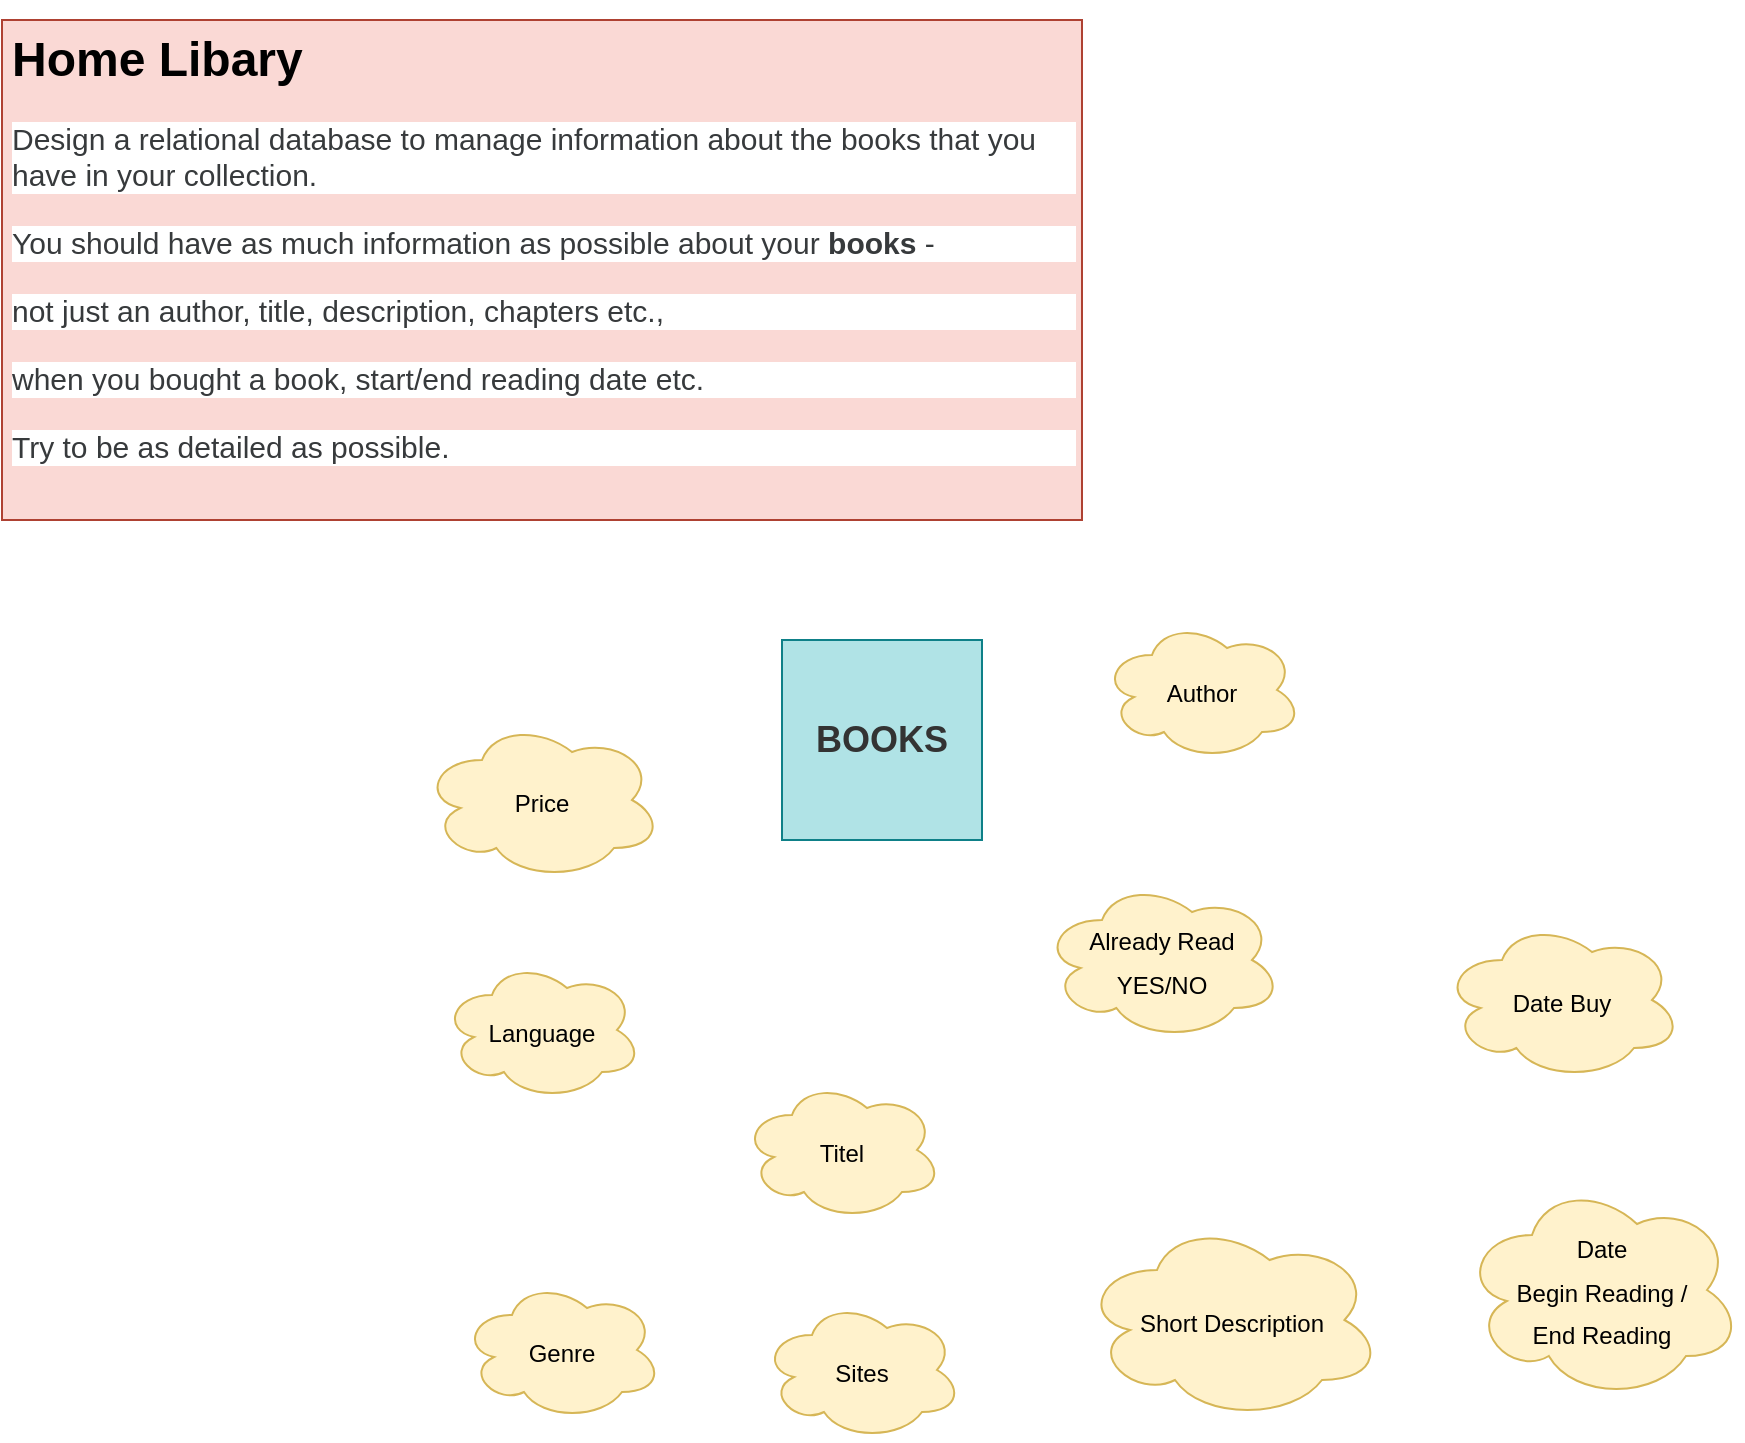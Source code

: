 <mxfile>
    <diagram id="HenpkjOuhH86n6sDkL9H" name="Page-1">
        <mxGraphModel dx="548" dy="450" grid="1" gridSize="10" guides="1" tooltips="1" connect="1" arrows="1" fold="1" page="1" pageScale="1" pageWidth="1169" pageHeight="1654" math="0" shadow="0">
            <root>
                <mxCell id="0"/>
                <mxCell id="1" parent="0"/>
                <mxCell id="2" value="&lt;h1&gt;&lt;font color=&quot;#000000&quot;&gt;Home Libary&lt;/font&gt;&lt;/h1&gt;&lt;div&gt;&lt;p dir=&quot;ltr&quot; style=&quot;box-sizing: border-box ; margin-top: 0px ; margin-bottom: 1rem ; color: rgb(55 , 58 , 60) ; font-family: , &amp;#34;blinkmacsystemfont&amp;#34; , &amp;#34;segoe ui&amp;#34; , &amp;#34;roboto&amp;#34; , &amp;#34;helvetica neue&amp;#34; , &amp;#34;arial&amp;#34; , sans-serif , &amp;#34;apple color emoji&amp;#34; , &amp;#34;segoe ui emoji&amp;#34; , &amp;#34;segoe ui symbol&amp;#34; ; font-size: 15px ; background-color: rgb(255 , 255 , 255)&quot;&gt;Design a relational database to manage information about the books that you have in your collection.&amp;nbsp;&lt;/p&gt;&lt;p dir=&quot;ltr&quot; style=&quot;box-sizing: border-box ; margin-top: 0px ; margin-bottom: 1rem ; color: rgb(55 , 58 , 60) ; font-family: , &amp;#34;blinkmacsystemfont&amp;#34; , &amp;#34;segoe ui&amp;#34; , &amp;#34;roboto&amp;#34; , &amp;#34;helvetica neue&amp;#34; , &amp;#34;arial&amp;#34; , sans-serif , &amp;#34;apple color emoji&amp;#34; , &amp;#34;segoe ui emoji&amp;#34; , &amp;#34;segoe ui symbol&amp;#34; ; font-size: 15px ; background-color: rgb(255 , 255 , 255)&quot;&gt;You should have as much information as possible&amp;nbsp;about your&amp;nbsp;&lt;span style=&quot;box-sizing: border-box ; font-weight: bolder&quot;&gt;books&lt;/span&gt;&amp;nbsp;-&amp;nbsp;&lt;/p&gt;&lt;p dir=&quot;ltr&quot; style=&quot;box-sizing: border-box ; margin-top: 0px ; margin-bottom: 1rem ; color: rgb(55 , 58 , 60) ; font-family: , &amp;#34;blinkmacsystemfont&amp;#34; , &amp;#34;segoe ui&amp;#34; , &amp;#34;roboto&amp;#34; , &amp;#34;helvetica neue&amp;#34; , &amp;#34;arial&amp;#34; , sans-serif , &amp;#34;apple color emoji&amp;#34; , &amp;#34;segoe ui emoji&amp;#34; , &amp;#34;segoe ui symbol&amp;#34; ; font-size: 15px ; background-color: rgb(255 , 255 , 255)&quot;&gt;not just an author, title, description, chapters etc.,&amp;nbsp;&lt;/p&gt;&lt;p dir=&quot;ltr&quot; style=&quot;box-sizing: border-box ; margin-top: 0px ; margin-bottom: 1rem ; color: rgb(55 , 58 , 60) ; font-family: , &amp;#34;blinkmacsystemfont&amp;#34; , &amp;#34;segoe ui&amp;#34; , &amp;#34;roboto&amp;#34; , &amp;#34;helvetica neue&amp;#34; , &amp;#34;arial&amp;#34; , sans-serif , &amp;#34;apple color emoji&amp;#34; , &amp;#34;segoe ui emoji&amp;#34; , &amp;#34;segoe ui symbol&amp;#34; ; font-size: 15px ; background-color: rgb(255 , 255 , 255)&quot;&gt;when you bought a book, start/end reading date etc.&amp;nbsp;&lt;/p&gt;&lt;p dir=&quot;ltr&quot; style=&quot;box-sizing: border-box ; margin-top: 0px ; margin-bottom: 1rem ; color: rgb(55 , 58 , 60) ; font-family: , &amp;#34;blinkmacsystemfont&amp;#34; , &amp;#34;segoe ui&amp;#34; , &amp;#34;roboto&amp;#34; , &amp;#34;helvetica neue&amp;#34; , &amp;#34;arial&amp;#34; , sans-serif , &amp;#34;apple color emoji&amp;#34; , &amp;#34;segoe ui emoji&amp;#34; , &amp;#34;segoe ui symbol&amp;#34; ; font-size: 15px ; background-color: rgb(255 , 255 , 255)&quot;&gt;Try to be as detailed as possible.&lt;/p&gt;&lt;/div&gt;" style="text;html=1;strokeColor=#ae4132;fillColor=#fad9d5;spacing=5;spacingTop=-20;whiteSpace=wrap;overflow=hidden;rounded=0;" vertex="1" parent="1">
                    <mxGeometry x="10" y="20" width="540" height="250" as="geometry"/>
                </mxCell>
                <mxCell id="4" value="&lt;b&gt;&lt;font color=&quot;#333333&quot; style=&quot;font-size: 18px&quot;&gt;BOOKS&lt;/font&gt;&lt;/b&gt;" style="whiteSpace=wrap;html=1;aspect=fixed;fillColor=#b0e3e6;strokeColor=#0e8088;" vertex="1" parent="1">
                    <mxGeometry x="400" y="330" width="100" height="100" as="geometry"/>
                </mxCell>
                <mxCell id="5" value="&lt;font color=&quot;#000000&quot; style=&quot;font-size: 12px&quot;&gt;Titel&lt;/font&gt;" style="ellipse;shape=cloud;whiteSpace=wrap;html=1;fontSize=18;fillColor=#fff2cc;strokeColor=#d6b656;" vertex="1" parent="1">
                    <mxGeometry x="380" y="550" width="100" height="70" as="geometry"/>
                </mxCell>
                <mxCell id="6" value="&lt;font color=&quot;#000000&quot; style=&quot;font-size: 12px&quot;&gt;Sites&lt;/font&gt;" style="ellipse;shape=cloud;whiteSpace=wrap;html=1;fontSize=18;fillColor=#fff2cc;strokeColor=#d6b656;" vertex="1" parent="1">
                    <mxGeometry x="390" y="660" width="100" height="70" as="geometry"/>
                </mxCell>
                <mxCell id="7" value="&lt;font color=&quot;#000000&quot; style=&quot;font-size: 12px&quot;&gt;Genre&lt;/font&gt;" style="ellipse;shape=cloud;whiteSpace=wrap;html=1;fontSize=18;fillColor=#fff2cc;strokeColor=#d6b656;" vertex="1" parent="1">
                    <mxGeometry x="240" y="650" width="100" height="70" as="geometry"/>
                </mxCell>
                <mxCell id="8" value="&lt;font color=&quot;#000000&quot; style=&quot;font-size: 12px&quot;&gt;Author&lt;/font&gt;" style="ellipse;shape=cloud;whiteSpace=wrap;html=1;fontSize=18;fillColor=#fff2cc;strokeColor=#d6b656;" vertex="1" parent="1">
                    <mxGeometry x="560" y="320" width="100" height="70" as="geometry"/>
                </mxCell>
                <mxCell id="9" value="&lt;font color=&quot;#000000&quot; style=&quot;font-size: 12px&quot;&gt;Language&lt;/font&gt;" style="ellipse;shape=cloud;whiteSpace=wrap;html=1;fontSize=18;fillColor=#fff2cc;strokeColor=#d6b656;" vertex="1" parent="1">
                    <mxGeometry x="230" y="490" width="100" height="70" as="geometry"/>
                </mxCell>
                <mxCell id="10" value="&lt;font color=&quot;#000000&quot; style=&quot;font-size: 12px&quot;&gt;Already Read&lt;br&gt;YES/NO&lt;br&gt;&lt;/font&gt;" style="ellipse;shape=cloud;whiteSpace=wrap;html=1;fontSize=18;fillColor=#fff2cc;strokeColor=#d6b656;" vertex="1" parent="1">
                    <mxGeometry x="530" y="450" width="120" height="80" as="geometry"/>
                </mxCell>
                <mxCell id="11" value="&lt;font color=&quot;#000000&quot; style=&quot;font-size: 12px&quot;&gt;Price&lt;/font&gt;" style="ellipse;shape=cloud;whiteSpace=wrap;html=1;fontSize=18;fillColor=#fff2cc;strokeColor=#d6b656;" vertex="1" parent="1">
                    <mxGeometry x="220" y="370" width="120" height="80" as="geometry"/>
                </mxCell>
                <mxCell id="12" value="&lt;font color=&quot;#000000&quot; style=&quot;font-size: 12px&quot;&gt;Short Description&lt;/font&gt;" style="ellipse;shape=cloud;whiteSpace=wrap;html=1;fontSize=18;fillColor=#fff2cc;strokeColor=#d6b656;" vertex="1" parent="1">
                    <mxGeometry x="550" y="620" width="150" height="100" as="geometry"/>
                </mxCell>
                <mxCell id="13" value="&lt;font color=&quot;#000000&quot; style=&quot;font-size: 12px&quot;&gt;Date Buy&lt;/font&gt;" style="ellipse;shape=cloud;whiteSpace=wrap;html=1;fontSize=18;fillColor=#fff2cc;strokeColor=#d6b656;" vertex="1" parent="1">
                    <mxGeometry x="730" y="470" width="120" height="80" as="geometry"/>
                </mxCell>
                <mxCell id="14" value="&lt;font color=&quot;#000000&quot; style=&quot;font-size: 12px&quot;&gt;Date &lt;br&gt;Begin Reading /&lt;br&gt;End Reading&lt;br&gt;&lt;/font&gt;" style="ellipse;shape=cloud;whiteSpace=wrap;html=1;fontSize=18;fillColor=#fff2cc;strokeColor=#d6b656;" vertex="1" parent="1">
                    <mxGeometry x="740" y="600" width="140" height="110" as="geometry"/>
                </mxCell>
            </root>
        </mxGraphModel>
    </diagram>
    <diagram id="1kTjymngZBb_Iq6XJ00q" name="Page-2">
        <mxGraphModel dx="1096" dy="900" grid="1" gridSize="10" guides="1" tooltips="1" connect="1" arrows="1" fold="1" page="1" pageScale="1" pageWidth="1169" pageHeight="1654" math="0" shadow="0">
            <root>
                <mxCell id="n1Qu1hJ-_STTZ0YmMJKK-0"/>
                <mxCell id="n1Qu1hJ-_STTZ0YmMJKK-1" parent="n1Qu1hJ-_STTZ0YmMJKK-0"/>
                <mxCell id="kx_WV3dqdnny8SOUB6KN-1" value="&lt;font color=&quot;#1a1a1a&quot; style=&quot;font-size: 14px&quot;&gt;Titel&lt;/font&gt;" style="rounded=1;whiteSpace=wrap;html=1;fontSize=12;fillColor=#dae8fc;strokeColor=#6c8ebf;" vertex="1" parent="n1Qu1hJ-_STTZ0YmMJKK-1">
                    <mxGeometry x="110" y="160" width="120" height="60" as="geometry"/>
                </mxCell>
                <mxCell id="kx_WV3dqdnny8SOUB6KN-2" value="&lt;font color=&quot;#1a1a1a&quot; style=&quot;font-size: 14px&quot;&gt;Genre&lt;/font&gt;" style="rounded=1;whiteSpace=wrap;html=1;fontSize=12;fillColor=#dae8fc;strokeColor=#6c8ebf;" vertex="1" parent="n1Qu1hJ-_STTZ0YmMJKK-1">
                    <mxGeometry x="430" y="270" width="90" height="50" as="geometry"/>
                </mxCell>
                <mxCell id="kx_WV3dqdnny8SOUB6KN-3" value="&lt;font color=&quot;#1a1a1a&quot; style=&quot;font-size: 14px&quot;&gt;Sites&lt;/font&gt;&lt;span style=&quot;color: rgba(0 , 0 , 0 , 0) ; font-family: monospace ; font-size: 0px&quot;&gt;%3CmxGraphModel%3E%3Croot%3E%3CmxCell%20id%3D%220%22%2F%3E%3CmxCell%20id%3D%221%22%20parent%3D%220%22%2F%3E%3CmxCell%20id%3D%222%22%20value%3D%22%26lt%3Bfont%20color%3D%26quot%3B%231a1a1a%26quot%3B%20style%3D%26quot%3Bfont-size%3A%2014px%26quot%3B%26gt%3BGenre%26lt%3B%2Ffont%26gt%3B%22%20style%3D%22rounded%3D1%3BwhiteSpace%3Dwrap%3Bhtml%3D1%3BfontSize%3D12%3BfillColor%3D%23dae8fc%3BstrokeColor%3D%236c8ebf%3B%22%20vertex%3D%221%22%20parent%3D%221%22%3E%3CmxGeometry%20x%3D%22180%22%20y%3D%22400%22%20width%3D%22120%22%20height%3D%2260%22%20as%3D%22geometry%22%2F%3E%3C%2FmxCell%3E%3C%2Froot%3E%3C%2FmxGraphModel%3E&lt;/span&gt;" style="rounded=1;whiteSpace=wrap;html=1;fontSize=12;fillColor=#dae8fc;strokeColor=#6c8ebf;" vertex="1" parent="n1Qu1hJ-_STTZ0YmMJKK-1">
                    <mxGeometry x="110" y="40" width="120" height="60" as="geometry"/>
                </mxCell>
                <mxCell id="kx_WV3dqdnny8SOUB6KN-4" value="&lt;font color=&quot;#1a1a1a&quot;&gt;&lt;span style=&quot;font-size: 14px&quot;&gt;Language&lt;/span&gt;&lt;/font&gt;" style="rounded=1;whiteSpace=wrap;html=1;fontSize=12;fillColor=#dae8fc;strokeColor=#6c8ebf;" vertex="1" parent="n1Qu1hJ-_STTZ0YmMJKK-1">
                    <mxGeometry x="230" y="440" width="120" height="60" as="geometry"/>
                </mxCell>
                <mxCell id="kx_WV3dqdnny8SOUB6KN-5" value="&lt;font color=&quot;#1a1a1a&quot; style=&quot;font-size: 14px&quot;&gt;Author&lt;/font&gt;" style="rounded=1;whiteSpace=wrap;html=1;fontSize=12;fillColor=#dae8fc;strokeColor=#6c8ebf;" vertex="1" parent="n1Qu1hJ-_STTZ0YmMJKK-1">
                    <mxGeometry x="600" y="265" width="100" height="60" as="geometry"/>
                </mxCell>
                <mxCell id="kx_WV3dqdnny8SOUB6KN-6" value="&lt;font color=&quot;#000000&quot; style=&quot;font-size: 18px&quot;&gt;&lt;b&gt;BOOKS&lt;/b&gt;&lt;/font&gt;" style="rounded=0;whiteSpace=wrap;html=1;fontSize=14;fillColor=#d5e8d4;strokeColor=#82b366;" vertex="1" parent="n1Qu1hJ-_STTZ0YmMJKK-1">
                    <mxGeometry x="400" y="90" width="210" height="60" as="geometry"/>
                </mxCell>
                <mxCell id="im_I5KNoebdM1wTorfE5-0" value="&lt;font color=&quot;#1a1a1a&quot; style=&quot;font-size: 14px&quot;&gt;Date of Buying&lt;/font&gt;" style="rounded=1;whiteSpace=wrap;html=1;fontSize=12;fillColor=#dae8fc;strokeColor=#6c8ebf;" vertex="1" parent="n1Qu1hJ-_STTZ0YmMJKK-1">
                    <mxGeometry x="510" y="370" width="120" height="60" as="geometry"/>
                </mxCell>
                <mxCell id="im_I5KNoebdM1wTorfE5-1" value="&lt;font color=&quot;#1a1a1a&quot; style=&quot;font-size: 14px&quot;&gt;Already Read&lt;br&gt;NO&amp;nbsp; &amp;nbsp; /&amp;nbsp; &amp;nbsp; YES&lt;br&gt;&lt;/font&gt;" style="rounded=1;whiteSpace=wrap;html=1;fontSize=12;fillColor=#dae8fc;strokeColor=#6c8ebf;" vertex="1" parent="n1Qu1hJ-_STTZ0YmMJKK-1">
                    <mxGeometry x="740" y="230" width="120" height="60" as="geometry"/>
                </mxCell>
                <mxCell id="im_I5KNoebdM1wTorfE5-2" value="&lt;font color=&quot;#1a1a1a&quot; style=&quot;font-size: 14px&quot;&gt;Begin Reading&lt;/font&gt;" style="rounded=1;whiteSpace=wrap;html=1;fontSize=12;fillColor=#dae8fc;strokeColor=#6c8ebf;" vertex="1" parent="n1Qu1hJ-_STTZ0YmMJKK-1">
                    <mxGeometry x="780" y="380" width="120" height="60" as="geometry"/>
                </mxCell>
                <mxCell id="dhLyWyU150zCy5NLqm3v-0" value="&lt;font color=&quot;#1a1a1a&quot; style=&quot;font-size: 14px&quot;&gt;End Reading&lt;/font&gt;" style="rounded=1;whiteSpace=wrap;html=1;fontSize=12;fillColor=#dae8fc;strokeColor=#6c8ebf;" vertex="1" parent="n1Qu1hJ-_STTZ0YmMJKK-1">
                    <mxGeometry x="930" y="380" width="120" height="60" as="geometry"/>
                </mxCell>
                <mxCell id="-JxmMBEwjDRst4lEu3KX-0" value="&lt;font color=&quot;#1a1a1a&quot; style=&quot;font-size: 14px&quot;&gt;Price&lt;/font&gt;" style="rounded=1;whiteSpace=wrap;html=1;fontSize=12;fillColor=#dae8fc;strokeColor=#6c8ebf;" vertex="1" parent="n1Qu1hJ-_STTZ0YmMJKK-1">
                    <mxGeometry x="270" y="270" width="100" height="60" as="geometry"/>
                </mxCell>
                <mxCell id="4GOZ3Etqj1ZcvLUydrQV-0" value="&lt;font color=&quot;#1a1a1a&quot; style=&quot;font-size: 14px&quot;&gt;Description&lt;/font&gt;" style="rounded=1;whiteSpace=wrap;html=1;fontSize=12;fillColor=#dae8fc;strokeColor=#6c8ebf;" vertex="1" parent="n1Qu1hJ-_STTZ0YmMJKK-1">
                    <mxGeometry x="110" y="270" width="120" height="60" as="geometry"/>
                </mxCell>
                <mxCell id="4GOZ3Etqj1ZcvLUydrQV-3" value="" style="endArrow=none;html=1;fontSize=18;fontColor=#000000;entryX=0.25;entryY=1;entryDx=0;entryDy=0;exitX=1;exitY=0;exitDx=0;exitDy=0;" edge="1" parent="n1Qu1hJ-_STTZ0YmMJKK-1" source="kx_WV3dqdnny8SOUB6KN-4" target="kx_WV3dqdnny8SOUB6KN-6">
                    <mxGeometry width="50" height="50" relative="1" as="geometry">
                        <mxPoint x="500" y="330" as="sourcePoint"/>
                        <mxPoint x="550" y="280" as="targetPoint"/>
                    </mxGeometry>
                </mxCell>
                <mxCell id="4GOZ3Etqj1ZcvLUydrQV-4" value="" style="endArrow=none;html=1;fontSize=18;fontColor=#000000;entryX=0;entryY=0.5;entryDx=0;entryDy=0;exitX=1;exitY=0.5;exitDx=0;exitDy=0;" edge="1" parent="n1Qu1hJ-_STTZ0YmMJKK-1" source="kx_WV3dqdnny8SOUB6KN-1" target="kx_WV3dqdnny8SOUB6KN-6">
                    <mxGeometry width="50" height="50" relative="1" as="geometry">
                        <mxPoint x="500" y="330" as="sourcePoint"/>
                        <mxPoint x="550" y="280" as="targetPoint"/>
                    </mxGeometry>
                </mxCell>
                <mxCell id="4GOZ3Etqj1ZcvLUydrQV-5" value="" style="endArrow=none;html=1;fontSize=18;fontColor=#000000;entryX=0;entryY=0;entryDx=0;entryDy=0;exitX=1;exitY=0.5;exitDx=0;exitDy=0;" edge="1" parent="n1Qu1hJ-_STTZ0YmMJKK-1" source="kx_WV3dqdnny8SOUB6KN-3" target="kx_WV3dqdnny8SOUB6KN-6">
                    <mxGeometry width="50" height="50" relative="1" as="geometry">
                        <mxPoint x="500" y="330" as="sourcePoint"/>
                        <mxPoint x="550" y="280" as="targetPoint"/>
                    </mxGeometry>
                </mxCell>
                <mxCell id="4GOZ3Etqj1ZcvLUydrQV-9" value="" style="endArrow=none;html=1;fontSize=18;fontColor=#000000;entryX=1;entryY=0.5;entryDx=0;entryDy=0;exitX=0;exitY=0.5;exitDx=0;exitDy=0;" edge="1" parent="n1Qu1hJ-_STTZ0YmMJKK-1" source="im_I5KNoebdM1wTorfE5-1" target="kx_WV3dqdnny8SOUB6KN-6">
                    <mxGeometry width="50" height="50" relative="1" as="geometry">
                        <mxPoint x="710" y="280" as="sourcePoint"/>
                        <mxPoint x="550" y="280" as="targetPoint"/>
                    </mxGeometry>
                </mxCell>
                <mxCell id="4GOZ3Etqj1ZcvLUydrQV-13" value="" style="endArrow=none;html=1;fontSize=18;fontColor=#000000;exitX=0.43;exitY=-0.049;exitDx=0;exitDy=0;entryX=0.75;entryY=1;entryDx=0;entryDy=0;exitPerimeter=0;" edge="1" parent="n1Qu1hJ-_STTZ0YmMJKK-1" source="im_I5KNoebdM1wTorfE5-2" target="im_I5KNoebdM1wTorfE5-1">
                    <mxGeometry width="50" height="50" relative="1" as="geometry">
                        <mxPoint x="800" y="410" as="sourcePoint"/>
                        <mxPoint x="850" y="360" as="targetPoint"/>
                    </mxGeometry>
                </mxCell>
                <mxCell id="4GOZ3Etqj1ZcvLUydrQV-15" value="" style="endArrow=none;html=1;fontSize=18;fontColor=#000000;entryX=0;entryY=0.5;entryDx=0;entryDy=0;exitX=1;exitY=0.5;exitDx=0;exitDy=0;" edge="1" parent="n1Qu1hJ-_STTZ0YmMJKK-1" source="im_I5KNoebdM1wTorfE5-2" target="dhLyWyU150zCy5NLqm3v-0">
                    <mxGeometry width="50" height="50" relative="1" as="geometry">
                        <mxPoint x="800" y="500" as="sourcePoint"/>
                        <mxPoint x="850" y="450" as="targetPoint"/>
                    </mxGeometry>
                </mxCell>
                <mxCell id="9ZC78yFTIYtZLuKwuV8W-0" value="" style="endArrow=none;html=1;fontSize=18;fontColor=#000000;entryX=0.5;entryY=1;entryDx=0;entryDy=0;exitX=0.5;exitY=0;exitDx=0;exitDy=0;" edge="1" parent="n1Qu1hJ-_STTZ0YmMJKK-1" source="4GOZ3Etqj1ZcvLUydrQV-0" target="kx_WV3dqdnny8SOUB6KN-1">
                    <mxGeometry width="50" height="50" relative="1" as="geometry">
                        <mxPoint x="170" y="330" as="sourcePoint"/>
                        <mxPoint x="220" y="280" as="targetPoint"/>
                    </mxGeometry>
                </mxCell>
                <mxCell id="9ZC78yFTIYtZLuKwuV8W-2" value="" style="endArrow=none;html=1;fontSize=18;fontColor=#000000;entryX=0.5;entryY=1;entryDx=0;entryDy=0;exitX=0.5;exitY=0;exitDx=0;exitDy=0;" edge="1" parent="n1Qu1hJ-_STTZ0YmMJKK-1" source="kx_WV3dqdnny8SOUB6KN-2" target="kx_WV3dqdnny8SOUB6KN-6">
                    <mxGeometry width="50" height="50" relative="1" as="geometry">
                        <mxPoint x="390" y="370" as="sourcePoint"/>
                        <mxPoint x="440" y="320" as="targetPoint"/>
                    </mxGeometry>
                </mxCell>
                <mxCell id="9ZC78yFTIYtZLuKwuV8W-3" value="" style="endArrow=none;html=1;fontSize=18;fontColor=#000000;entryX=0.864;entryY=1.09;entryDx=0;entryDy=0;entryPerimeter=0;exitX=0.5;exitY=0;exitDx=0;exitDy=0;" edge="1" parent="n1Qu1hJ-_STTZ0YmMJKK-1" source="kx_WV3dqdnny8SOUB6KN-5" target="kx_WV3dqdnny8SOUB6KN-6">
                    <mxGeometry width="50" height="50" relative="1" as="geometry">
                        <mxPoint x="620" y="450" as="sourcePoint"/>
                        <mxPoint x="670" y="400" as="targetPoint"/>
                    </mxGeometry>
                </mxCell>
                <mxCell id="p_K6gBgEPASXTNedQhEP-0" value="&lt;font color=&quot;#1a1a1a&quot; style=&quot;font-size: 14px&quot;&gt;ID&lt;/font&gt;" style="rounded=1;whiteSpace=wrap;html=1;fontSize=12;fillColor=#dae8fc;strokeColor=#6c8ebf;" vertex="1" parent="n1Qu1hJ-_STTZ0YmMJKK-1">
                    <mxGeometry x="730" y="30" width="120" height="60" as="geometry"/>
                </mxCell>
                <mxCell id="B7vuLBOPqybPZfca4F2c-2" value="" style="endArrow=none;html=1;fontSize=18;fontColor=#000000;entryX=0.5;entryY=0;entryDx=0;entryDy=0;exitX=0.684;exitY=1.02;exitDx=0;exitDy=0;exitPerimeter=0;" edge="1" parent="n1Qu1hJ-_STTZ0YmMJKK-1" source="kx_WV3dqdnny8SOUB6KN-6" target="im_I5KNoebdM1wTorfE5-0">
                    <mxGeometry width="50" height="50" relative="1" as="geometry">
                        <mxPoint x="570" y="300" as="sourcePoint"/>
                        <mxPoint x="610" y="230" as="targetPoint"/>
                    </mxGeometry>
                </mxCell>
                <mxCell id="B7vuLBOPqybPZfca4F2c-3" value="" style="endArrow=none;html=1;fontSize=18;fontColor=#000000;entryX=0.5;entryY=0;entryDx=0;entryDy=0;exitX=0;exitY=1;exitDx=0;exitDy=0;" edge="1" parent="n1Qu1hJ-_STTZ0YmMJKK-1" source="kx_WV3dqdnny8SOUB6KN-6" target="-JxmMBEwjDRst4lEu3KX-0">
                    <mxGeometry width="50" height="50" relative="1" as="geometry">
                        <mxPoint x="560" y="280" as="sourcePoint"/>
                        <mxPoint x="610" y="230" as="targetPoint"/>
                    </mxGeometry>
                </mxCell>
                <mxCell id="B7vuLBOPqybPZfca4F2c-5" value="" style="endArrow=none;html=1;fontSize=18;fontColor=#000000;entryX=0;entryY=0.5;entryDx=0;entryDy=0;exitX=1;exitY=0;exitDx=0;exitDy=0;" edge="1" parent="n1Qu1hJ-_STTZ0YmMJKK-1" source="kx_WV3dqdnny8SOUB6KN-6" target="p_K6gBgEPASXTNedQhEP-0">
                    <mxGeometry width="50" height="50" relative="1" as="geometry">
                        <mxPoint x="560" y="280" as="sourcePoint"/>
                        <mxPoint x="610" y="230" as="targetPoint"/>
                    </mxGeometry>
                </mxCell>
            </root>
        </mxGraphModel>
    </diagram>
    <diagram id="EwCHznwe1-hQoBKDN05o" name="Page-3">
        <mxGraphModel dx="548" dy="450" grid="1" gridSize="10" guides="1" tooltips="1" connect="1" arrows="1" fold="1" page="1" pageScale="1" pageWidth="1169" pageHeight="1654" math="0" shadow="0">
            <root>
                <mxCell id="_j3Az1iDDyXcTIOPBwBi-0"/>
                <mxCell id="_j3Az1iDDyXcTIOPBwBi-1" parent="_j3Az1iDDyXcTIOPBwBi-0"/>
                <mxCell id="_j3Az1iDDyXcTIOPBwBi-2" value="BOOK" style="swimlane;fontStyle=1;childLayout=stackLayout;horizontal=1;startSize=26;fillColor=#f8cecc;horizontalStack=0;resizeParent=1;resizeParentMax=0;resizeLast=0;collapsible=1;marginBottom=0;fontSize=18;strokeColor=#b85450;fontColor=#1A1A1A;" vertex="1" parent="_j3Az1iDDyXcTIOPBwBi-1">
                    <mxGeometry x="60" y="50" width="140" height="312" as="geometry"/>
                </mxCell>
                <mxCell id="_j3Az1iDDyXcTIOPBwBi-3" value="ID " style="text;strokeColor=#666666;fillColor=#f5f5f5;align=left;verticalAlign=top;spacingLeft=4;spacingRight=4;overflow=hidden;rotatable=0;points=[[0,0.5],[1,0.5]];portConstraint=eastwest;fontSize=18;fontColor=#333333;" vertex="1" parent="_j3Az1iDDyXcTIOPBwBi-2">
                    <mxGeometry y="26" width="140" height="26" as="geometry"/>
                </mxCell>
                <mxCell id="_j3Az1iDDyXcTIOPBwBi-4" value="Titel" style="text;strokeColor=#666666;fillColor=#f5f5f5;align=left;verticalAlign=top;spacingLeft=4;spacingRight=4;overflow=hidden;rotatable=0;points=[[0,0.5],[1,0.5]];portConstraint=eastwest;fontSize=18;fontColor=#333333;" vertex="1" parent="_j3Az1iDDyXcTIOPBwBi-2">
                    <mxGeometry y="52" width="140" height="26" as="geometry"/>
                </mxCell>
                <mxCell id="_j3Az1iDDyXcTIOPBwBi-5" value="Author" style="text;strokeColor=#666666;fillColor=#f5f5f5;align=left;verticalAlign=top;spacingLeft=4;spacingRight=4;overflow=hidden;rotatable=0;points=[[0,0.5],[1,0.5]];portConstraint=eastwest;fontSize=18;fontColor=#333333;" vertex="1" parent="_j3Az1iDDyXcTIOPBwBi-2">
                    <mxGeometry y="78" width="140" height="26" as="geometry"/>
                </mxCell>
                <mxCell id="jDUkez1FeH0Pu3cHVQa4-0" value="Genre" style="text;strokeColor=#666666;fillColor=#f5f5f5;align=left;verticalAlign=top;spacingLeft=4;spacingRight=4;overflow=hidden;rotatable=0;points=[[0,0.5],[1,0.5]];portConstraint=eastwest;fontSize=18;fontColor=#333333;" vertex="1" parent="_j3Az1iDDyXcTIOPBwBi-2">
                    <mxGeometry y="104" width="140" height="26" as="geometry"/>
                </mxCell>
                <mxCell id="jDUkez1FeH0Pu3cHVQa4-1" value="Sites" style="text;strokeColor=#666666;fillColor=#f5f5f5;align=left;verticalAlign=top;spacingLeft=4;spacingRight=4;overflow=hidden;rotatable=0;points=[[0,0.5],[1,0.5]];portConstraint=eastwest;fontSize=18;fontColor=#333333;" vertex="1" parent="_j3Az1iDDyXcTIOPBwBi-2">
                    <mxGeometry y="130" width="140" height="26" as="geometry"/>
                </mxCell>
                <mxCell id="jDUkez1FeH0Pu3cHVQa4-2" value="Language" style="text;strokeColor=#666666;fillColor=#f5f5f5;align=left;verticalAlign=top;spacingLeft=4;spacingRight=4;overflow=hidden;rotatable=0;points=[[0,0.5],[1,0.5]];portConstraint=eastwest;fontSize=18;fontColor=#333333;" vertex="1" parent="_j3Az1iDDyXcTIOPBwBi-2">
                    <mxGeometry y="156" width="140" height="26" as="geometry"/>
                </mxCell>
                <mxCell id="jDUkez1FeH0Pu3cHVQa4-3" value="Date Buying" style="text;strokeColor=#666666;fillColor=#f5f5f5;align=left;verticalAlign=top;spacingLeft=4;spacingRight=4;overflow=hidden;rotatable=0;points=[[0,0.5],[1,0.5]];portConstraint=eastwest;fontSize=18;fontColor=#333333;" vertex="1" parent="_j3Az1iDDyXcTIOPBwBi-2">
                    <mxGeometry y="182" width="140" height="26" as="geometry"/>
                </mxCell>
                <mxCell id="bnSOzxoLCjCOEVSZrrIF-0" value="Begin Reading" style="text;strokeColor=#666666;fillColor=#f5f5f5;align=left;verticalAlign=top;spacingLeft=4;spacingRight=4;overflow=hidden;rotatable=0;points=[[0,0.5],[1,0.5]];portConstraint=eastwest;fontSize=18;fontColor=#333333;" vertex="1" parent="_j3Az1iDDyXcTIOPBwBi-2">
                    <mxGeometry y="208" width="140" height="26" as="geometry"/>
                </mxCell>
                <mxCell id="bnSOzxoLCjCOEVSZrrIF-1" value="End Reading" style="text;strokeColor=#666666;fillColor=#f5f5f5;align=left;verticalAlign=top;spacingLeft=4;spacingRight=4;overflow=hidden;rotatable=0;points=[[0,0.5],[1,0.5]];portConstraint=eastwest;fontSize=18;fontColor=#333333;" vertex="1" parent="_j3Az1iDDyXcTIOPBwBi-2">
                    <mxGeometry y="234" width="140" height="26" as="geometry"/>
                </mxCell>
                <mxCell id="8CwoOFY1mfa2_ZUETbRr-0" value="Description" style="text;strokeColor=#666666;fillColor=#f5f5f5;align=left;verticalAlign=top;spacingLeft=4;spacingRight=4;overflow=hidden;rotatable=0;points=[[0,0.5],[1,0.5]];portConstraint=eastwest;fontSize=18;fontColor=#333333;" vertex="1" parent="_j3Az1iDDyXcTIOPBwBi-2">
                    <mxGeometry y="260" width="140" height="26" as="geometry"/>
                </mxCell>
                <mxCell id="8CwoOFY1mfa2_ZUETbRr-1" value="Price" style="text;strokeColor=#666666;fillColor=#f5f5f5;align=left;verticalAlign=top;spacingLeft=4;spacingRight=4;overflow=hidden;rotatable=0;points=[[0,0.5],[1,0.5]];portConstraint=eastwest;fontSize=18;fontColor=#333333;" vertex="1" parent="_j3Az1iDDyXcTIOPBwBi-2">
                    <mxGeometry y="286" width="140" height="26" as="geometry"/>
                </mxCell>
            </root>
        </mxGraphModel>
    </diagram>
</mxfile>
